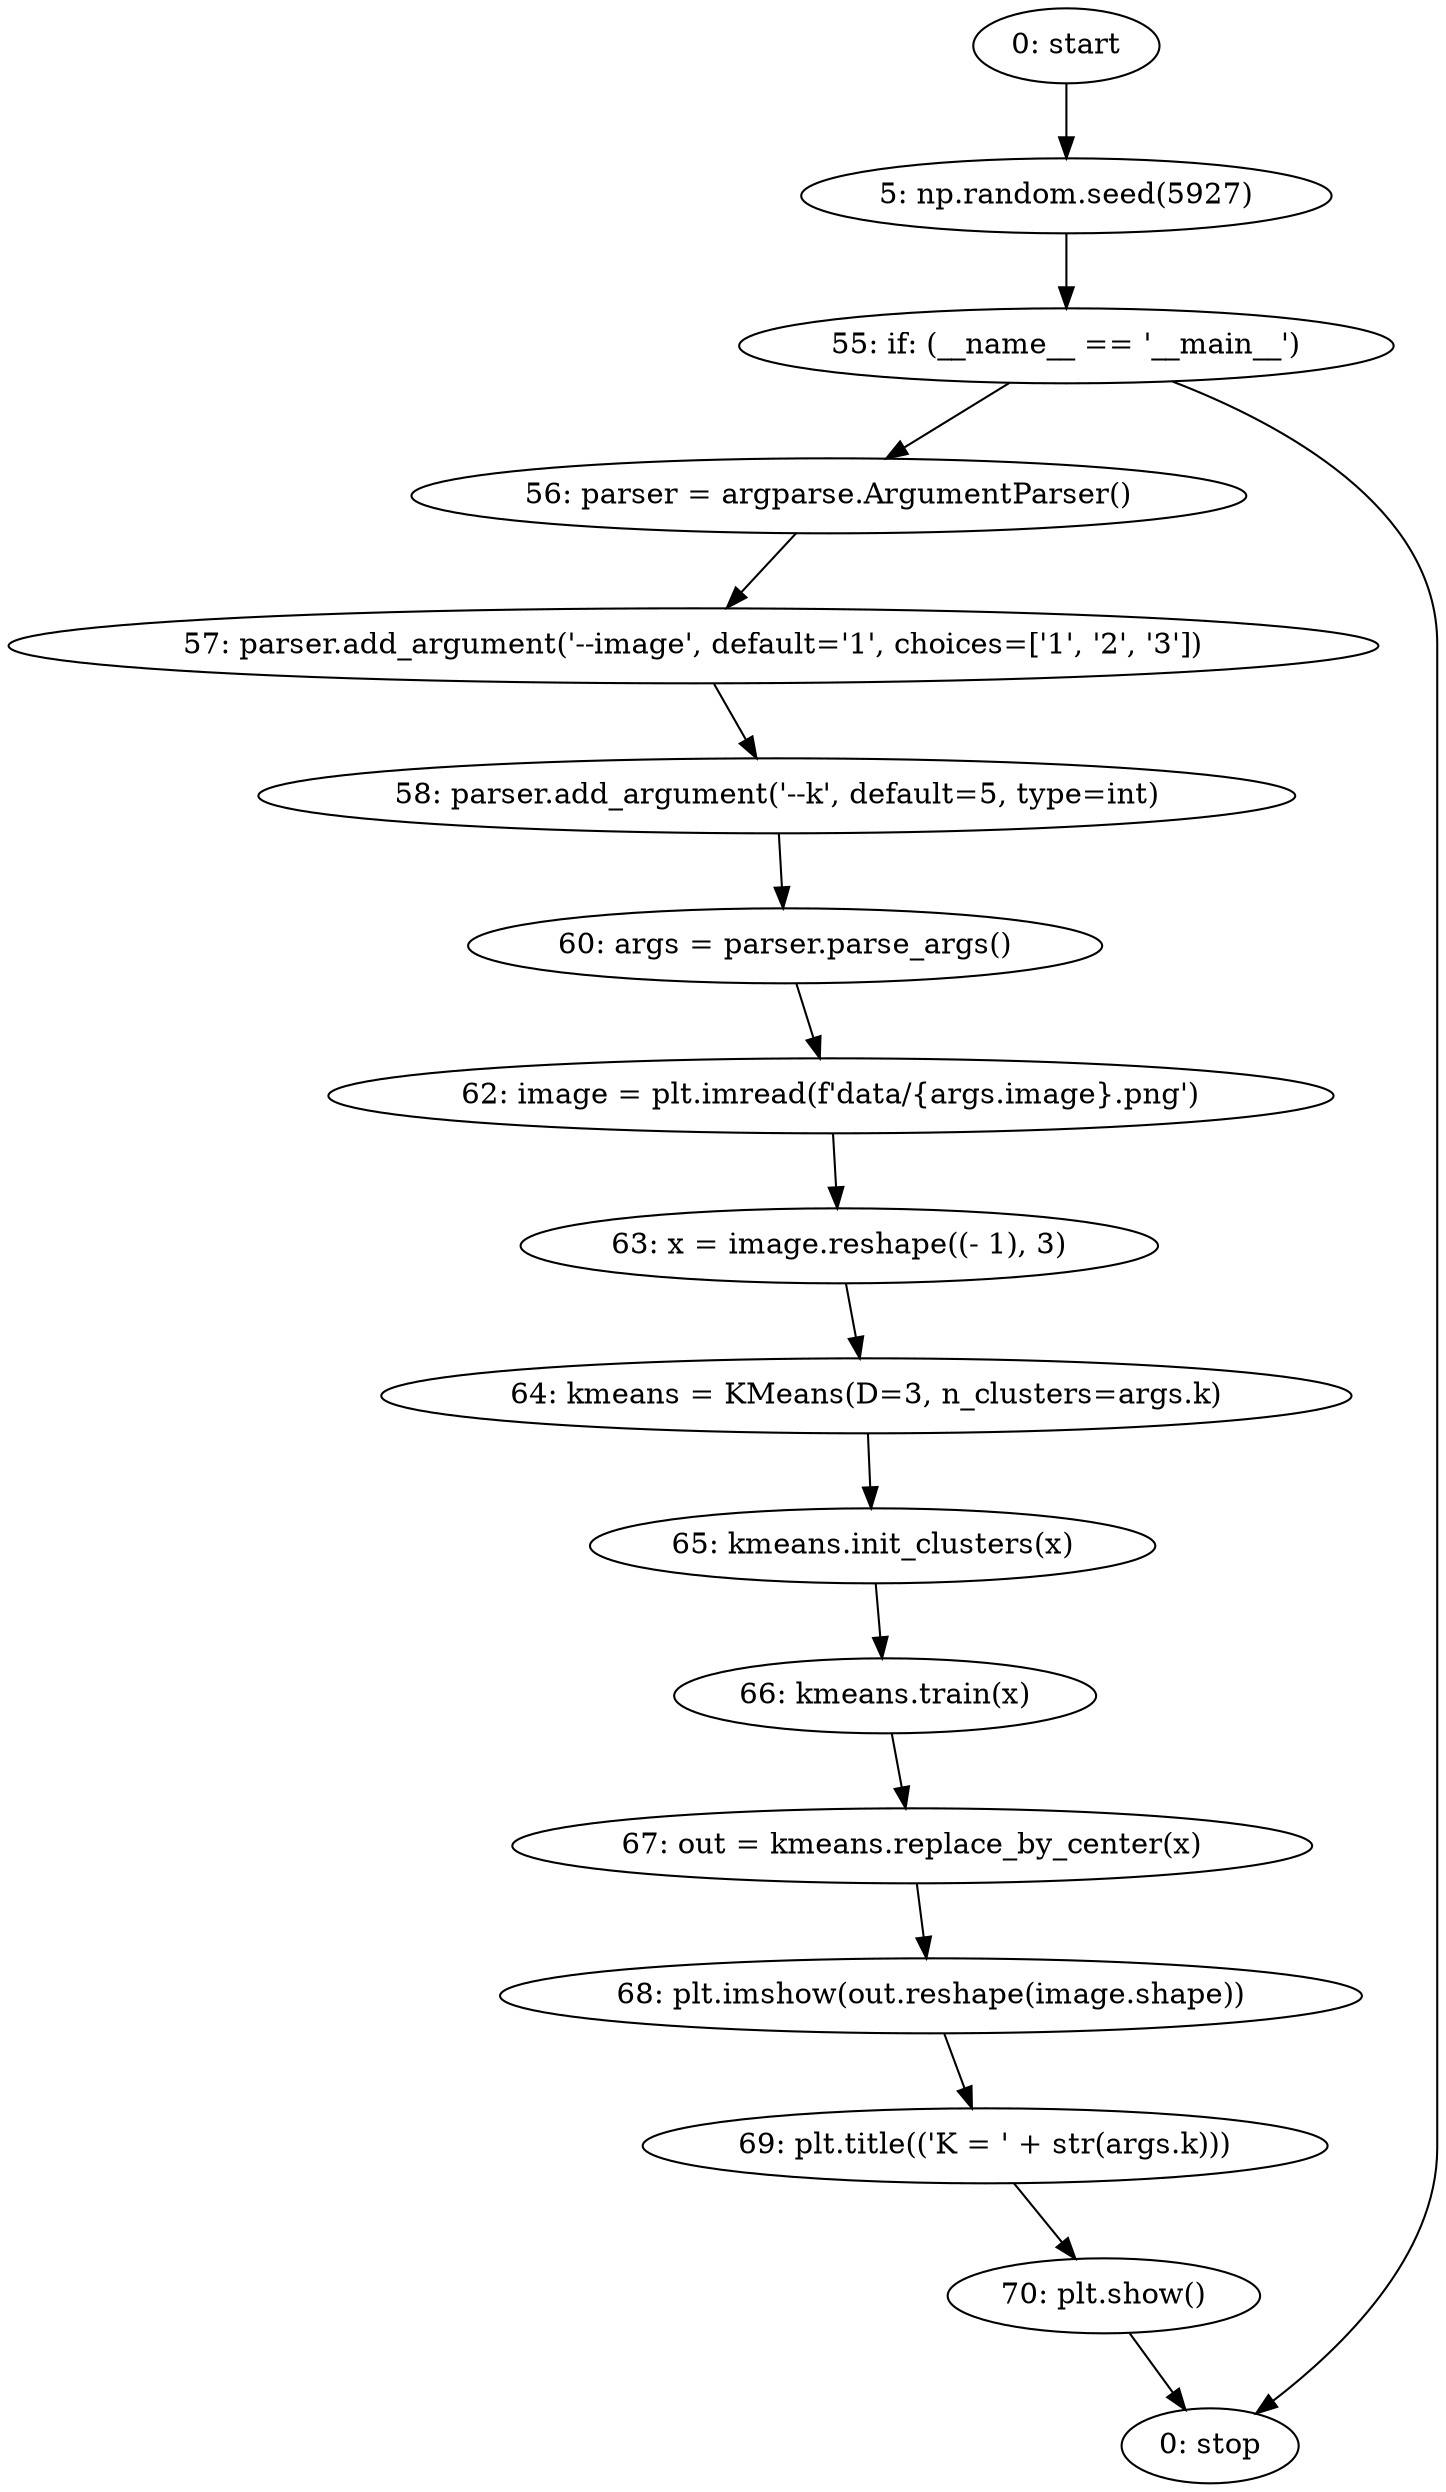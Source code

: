 strict digraph "" {
	node [label="\N"];
	0	 [label="0: start"];
	1	 [label="5: np.random.seed(5927)"];
	0 -> 1;
	2	 [label="55: if: (__name__ == '__main__')"];
	1 -> 2;
	3	 [label="56: parser = argparse.ArgumentParser()"];
	2 -> 3;
	16	 [label="0: stop"];
	2 -> 16;
	4	 [label="57: parser.add_argument('--image', default='1', choices=['1', '2', '3'])"];
	3 -> 4;
	5	 [label="58: parser.add_argument('--k', default=5, type=int)"];
	4 -> 5;
	6	 [label="60: args = parser.parse_args()"];
	5 -> 6;
	7	 [label="62: image = plt.imread(f'data/{args.image}.png')"];
	6 -> 7;
	8	 [label="63: x = image.reshape((- 1), 3)"];
	7 -> 8;
	9	 [label="64: kmeans = KMeans(D=3, n_clusters=args.k)"];
	8 -> 9;
	10	 [label="65: kmeans.init_clusters(x)"];
	9 -> 10;
	11	 [label="66: kmeans.train(x)"];
	10 -> 11;
	12	 [label="67: out = kmeans.replace_by_center(x)"];
	11 -> 12;
	13	 [label="68: plt.imshow(out.reshape(image.shape))"];
	12 -> 13;
	14	 [label="69: plt.title(('K = ' + str(args.k)))"];
	13 -> 14;
	15	 [label="70: plt.show()"];
	14 -> 15;
	15 -> 16;
}

